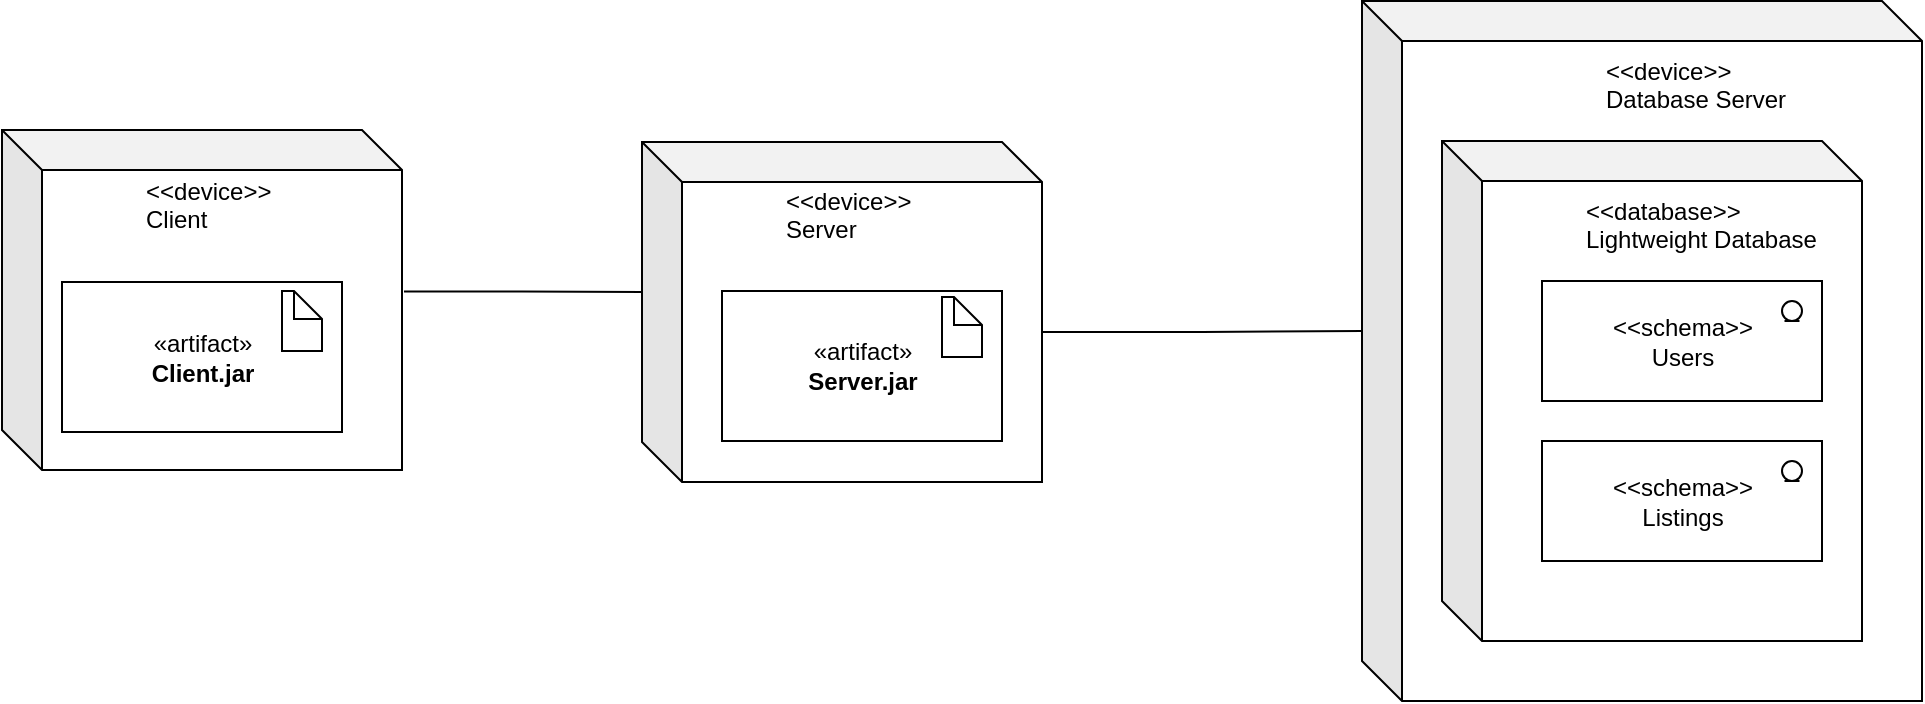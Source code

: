 <mxfile version="12.1.7" type="device" pages="1"><diagram id="l-yLa8lRx93TGpaQZuUL" name="Page-1"><mxGraphModel dx="1096" dy="784" grid="1" gridSize="10" guides="1" tooltips="1" connect="1" arrows="1" fold="1" page="1" pageScale="1" pageWidth="1100" pageHeight="850" math="0" shadow="0"><root><mxCell id="0"/><mxCell id="1" parent="0"/><mxCell id="jkEpR-2LHT5bAcCJtGmk-18" style="edgeStyle=orthogonalEdgeStyle;rounded=0;orthogonalLoop=1;jettySize=auto;html=1;exitX=0;exitY=0;exitDx=200;exitDy=95;exitPerimeter=0;entryX=0;entryY=0;entryDx=0;entryDy=165;entryPerimeter=0;endArrow=none;endFill=0;" edge="1" parent="1" source="jiKVsCCYxJFUVZLppXZu-1" target="jiKVsCCYxJFUVZLppXZu-3"><mxGeometry relative="1" as="geometry"/></mxCell><mxCell id="jiKVsCCYxJFUVZLppXZu-1" value="" style="shape=cube;whiteSpace=wrap;html=1;boundedLbl=1;backgroundOutline=1;darkOpacity=0.05;darkOpacity2=0.1;" parent="1" vertex="1"><mxGeometry x="410" y="280" width="200" height="170" as="geometry"/></mxCell><mxCell id="jiKVsCCYxJFUVZLppXZu-3" value="" style="shape=cube;whiteSpace=wrap;html=1;boundedLbl=1;backgroundOutline=1;darkOpacity=0.05;darkOpacity2=0.1;" parent="1" vertex="1"><mxGeometry x="770" y="209.5" width="280" height="350" as="geometry"/></mxCell><mxCell id="jkEpR-2LHT5bAcCJtGmk-1" value="&amp;lt;&amp;lt;device&amp;gt;&amp;gt;&lt;br&gt;Database Server" style="text;html=1;resizable=0;points=[];autosize=1;align=left;verticalAlign=top;spacingTop=-4;" vertex="1" parent="1"><mxGeometry x="890" y="234.5" width="110" height="30" as="geometry"/></mxCell><mxCell id="jkEpR-2LHT5bAcCJtGmk-2" value="" style="shape=cube;whiteSpace=wrap;html=1;boundedLbl=1;backgroundOutline=1;darkOpacity=0.05;darkOpacity2=0.1;" vertex="1" parent="1"><mxGeometry x="810" y="279.5" width="210" height="250" as="geometry"/></mxCell><mxCell id="jkEpR-2LHT5bAcCJtGmk-3" value="&amp;lt;&amp;lt;database&amp;gt;&amp;gt;&lt;br&gt;Lightweight Database" style="text;html=1;resizable=0;points=[];autosize=1;align=left;verticalAlign=top;spacingTop=-4;" vertex="1" parent="1"><mxGeometry x="880" y="304.5" width="130" height="30" as="geometry"/></mxCell><mxCell id="jkEpR-2LHT5bAcCJtGmk-4" value="&amp;lt;&amp;lt;schema&amp;gt;&amp;gt;&lt;br&gt;Users" style="html=1;" vertex="1" parent="1"><mxGeometry x="860" y="349.5" width="140" height="60" as="geometry"/></mxCell><mxCell id="jkEpR-2LHT5bAcCJtGmk-5" value="&amp;lt;&amp;lt;schema&amp;gt;&amp;gt;&lt;br&gt;Listings" style="html=1;" vertex="1" parent="1"><mxGeometry x="860" y="429.5" width="140" height="60" as="geometry"/></mxCell><mxCell id="jkEpR-2LHT5bAcCJtGmk-6" value="" style="ellipse;shape=umlEntity;whiteSpace=wrap;html=1;" vertex="1" parent="1"><mxGeometry x="980" y="359.5" width="10" height="10" as="geometry"/></mxCell><mxCell id="jkEpR-2LHT5bAcCJtGmk-9" value="" style="ellipse;shape=umlEntity;whiteSpace=wrap;html=1;" vertex="1" parent="1"><mxGeometry x="980" y="439.5" width="10" height="10" as="geometry"/></mxCell><mxCell id="jkEpR-2LHT5bAcCJtGmk-10" value="&amp;lt;&amp;lt;device&amp;gt;&amp;gt;&lt;br&gt;Server" style="text;html=1;resizable=0;points=[];autosize=1;align=left;verticalAlign=top;spacingTop=-4;" vertex="1" parent="1"><mxGeometry x="480" y="300" width="80" height="30" as="geometry"/></mxCell><mxCell id="jkEpR-2LHT5bAcCJtGmk-11" value="«artifact»&lt;br&gt;&lt;b&gt;Server.jar&lt;/b&gt;" style="html=1;" vertex="1" parent="1"><mxGeometry x="450" y="354.5" width="140" height="75" as="geometry"/></mxCell><mxCell id="jkEpR-2LHT5bAcCJtGmk-17" style="edgeStyle=orthogonalEdgeStyle;rounded=0;orthogonalLoop=1;jettySize=auto;html=1;exitX=1.005;exitY=0.475;exitDx=0;exitDy=0;exitPerimeter=0;entryX=0;entryY=0;entryDx=0;entryDy=75;entryPerimeter=0;endArrow=none;endFill=0;" edge="1" parent="1" source="jkEpR-2LHT5bAcCJtGmk-13" target="jiKVsCCYxJFUVZLppXZu-1"><mxGeometry relative="1" as="geometry"/></mxCell><mxCell id="jkEpR-2LHT5bAcCJtGmk-13" value="" style="shape=cube;whiteSpace=wrap;html=1;boundedLbl=1;backgroundOutline=1;darkOpacity=0.05;darkOpacity2=0.1;" vertex="1" parent="1"><mxGeometry x="90" y="274" width="200" height="170" as="geometry"/></mxCell><mxCell id="jkEpR-2LHT5bAcCJtGmk-14" value="«artifact»&lt;br&gt;&lt;b&gt;Client.jar&lt;/b&gt;" style="html=1;" vertex="1" parent="1"><mxGeometry x="120" y="350" width="140" height="75" as="geometry"/></mxCell><mxCell id="jkEpR-2LHT5bAcCJtGmk-16" value="&amp;lt;&amp;lt;device&amp;gt;&amp;gt;&lt;br&gt;Client" style="text;html=1;resizable=0;points=[];autosize=1;align=left;verticalAlign=top;spacingTop=-4;" vertex="1" parent="1"><mxGeometry x="160" y="295" width="80" height="30" as="geometry"/></mxCell><mxCell id="jkEpR-2LHT5bAcCJtGmk-19" value="" style="shape=note;whiteSpace=wrap;html=1;size=14;verticalAlign=top;align=left;spacingTop=-6;" vertex="1" parent="1"><mxGeometry x="230" y="354.5" width="20" height="30" as="geometry"/></mxCell><mxCell id="jkEpR-2LHT5bAcCJtGmk-20" value="" style="shape=note;whiteSpace=wrap;html=1;size=14;verticalAlign=top;align=left;spacingTop=-6;" vertex="1" parent="1"><mxGeometry x="560" y="357.5" width="20" height="30" as="geometry"/></mxCell></root></mxGraphModel></diagram></mxfile>